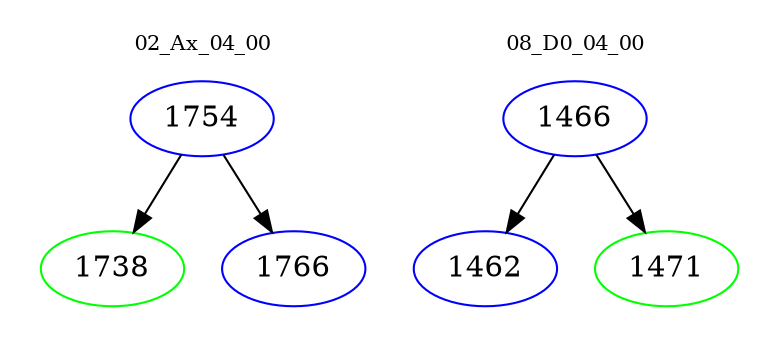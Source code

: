 digraph{
subgraph cluster_0 {
color = white
label = "02_Ax_04_00";
fontsize=10;
T0_1754 [label="1754", color="blue"]
T0_1754 -> T0_1738 [color="black"]
T0_1738 [label="1738", color="green"]
T0_1754 -> T0_1766 [color="black"]
T0_1766 [label="1766", color="blue"]
}
subgraph cluster_1 {
color = white
label = "08_D0_04_00";
fontsize=10;
T1_1466 [label="1466", color="blue"]
T1_1466 -> T1_1462 [color="black"]
T1_1462 [label="1462", color="blue"]
T1_1466 -> T1_1471 [color="black"]
T1_1471 [label="1471", color="green"]
}
}
